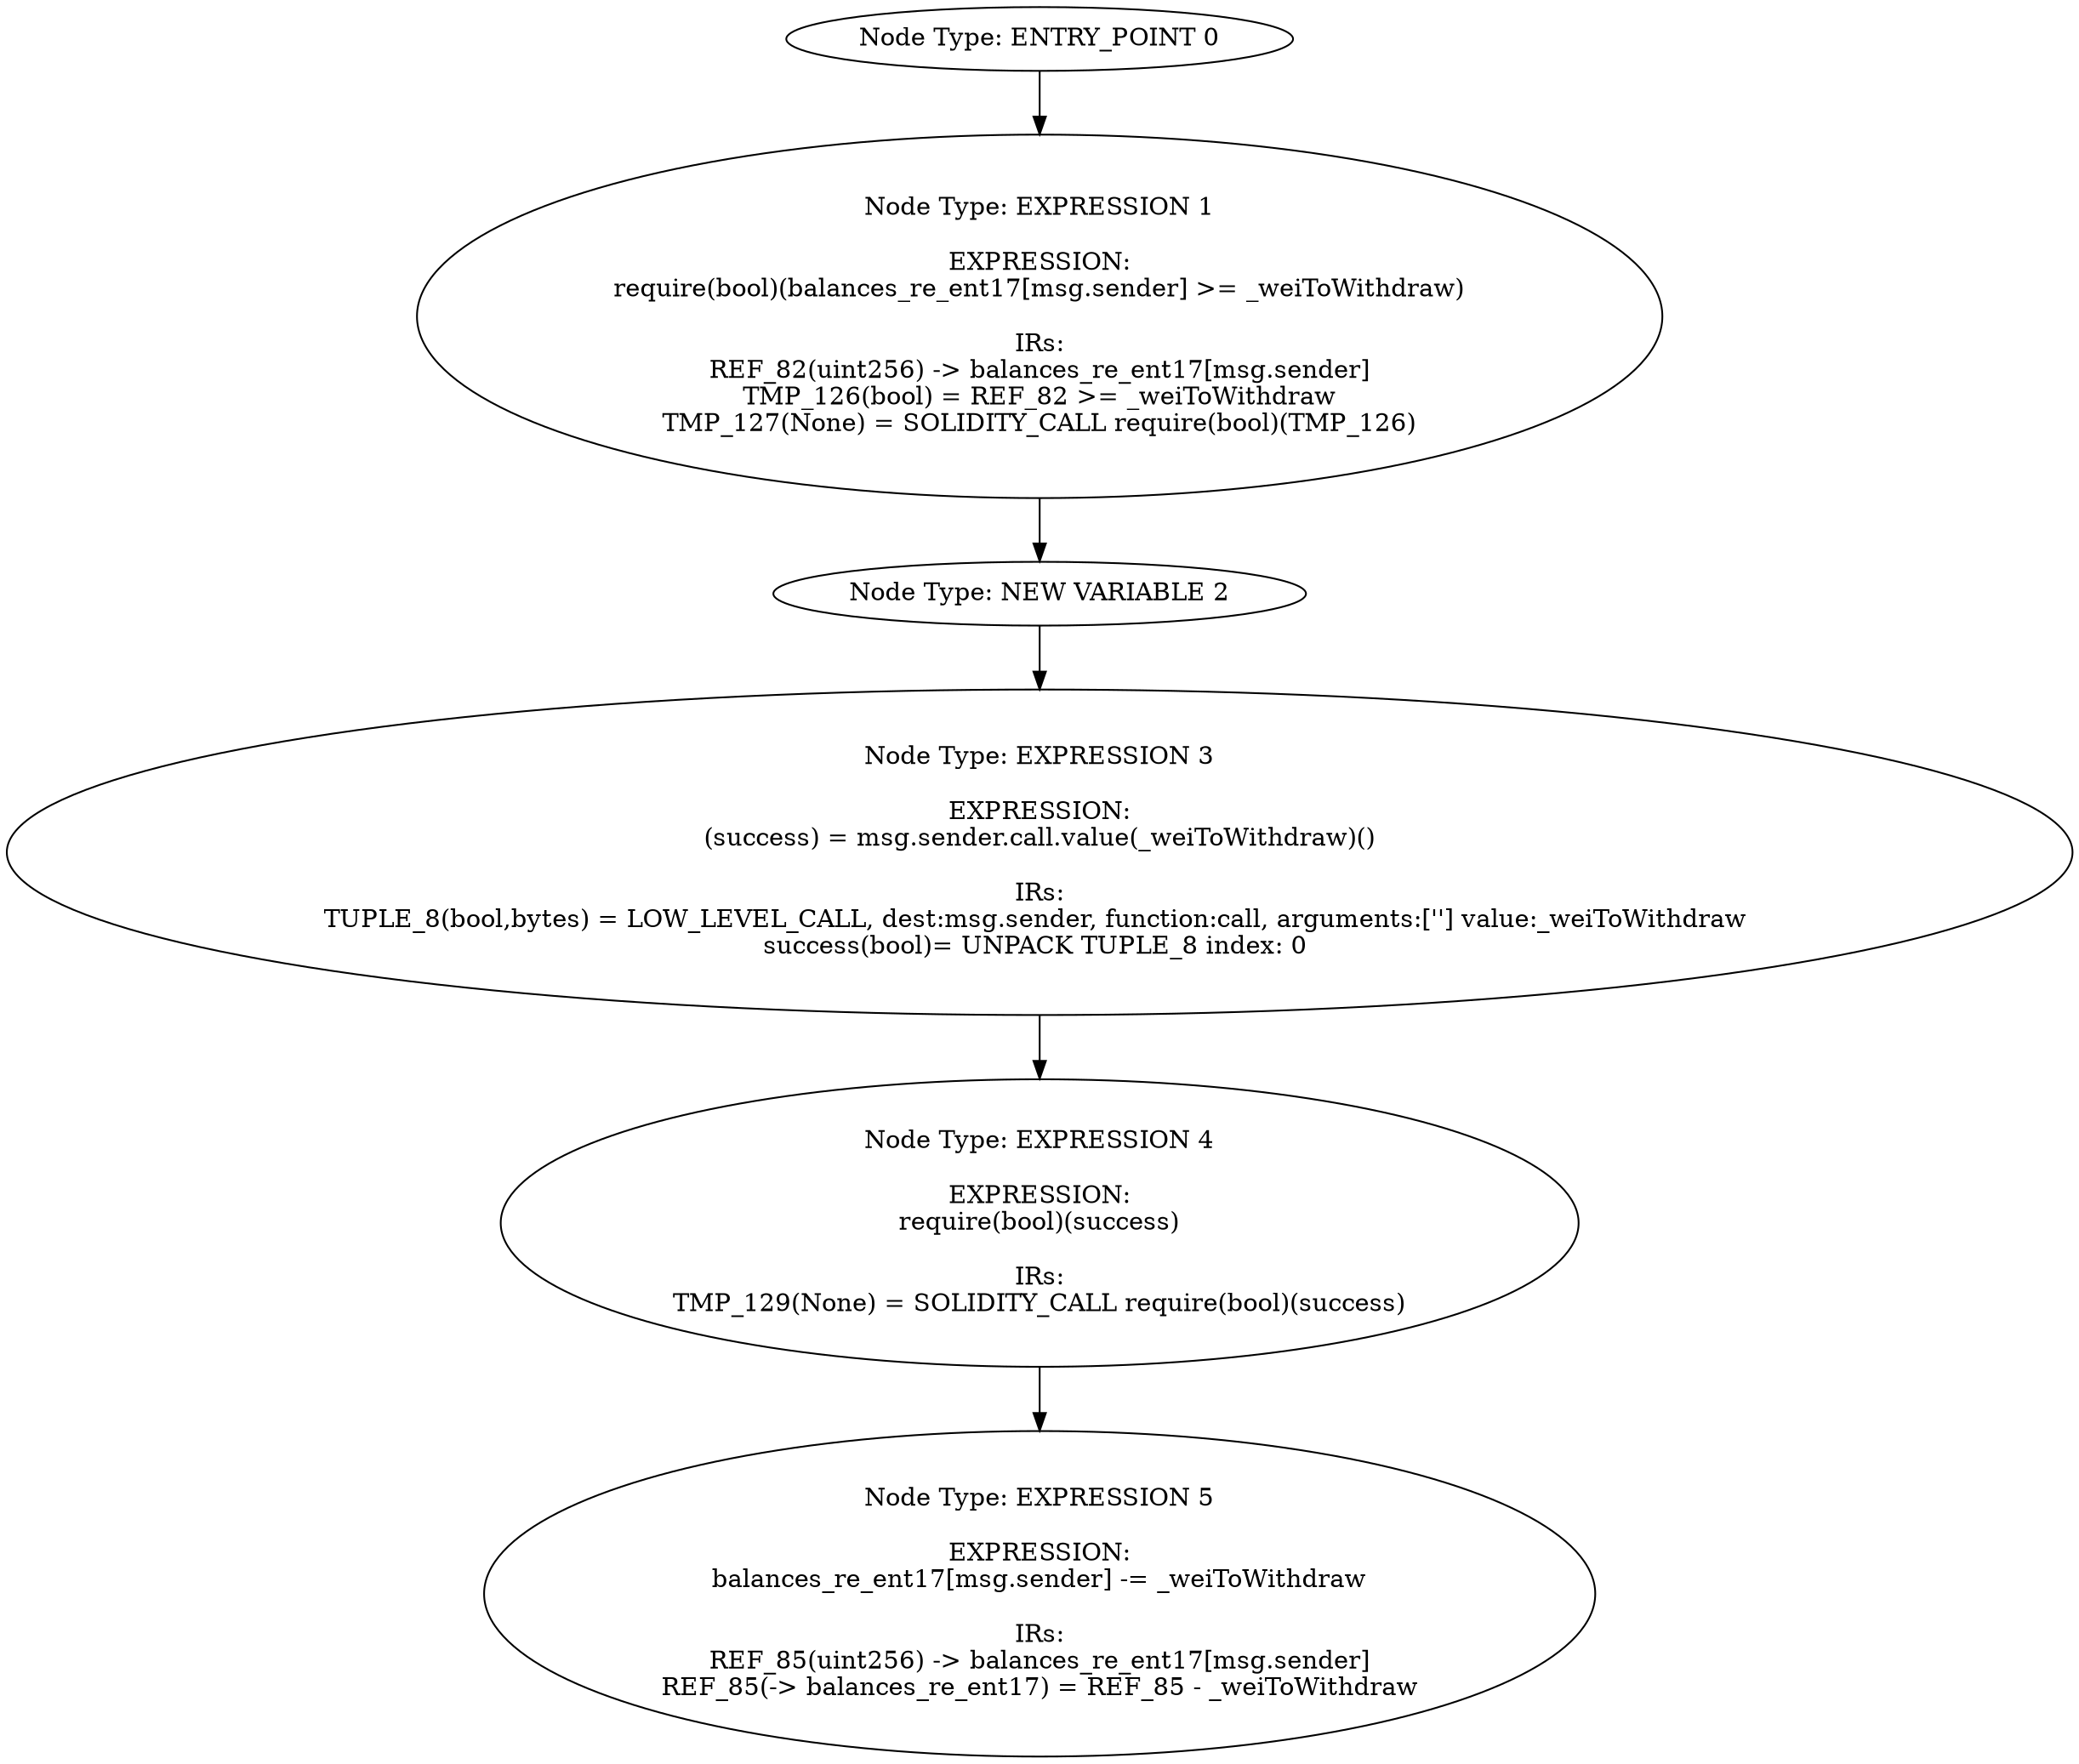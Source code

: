 digraph{
0[label="Node Type: ENTRY_POINT 0
"];
0->1;
1[label="Node Type: EXPRESSION 1

EXPRESSION:
require(bool)(balances_re_ent17[msg.sender] >= _weiToWithdraw)

IRs:
REF_82(uint256) -> balances_re_ent17[msg.sender]
TMP_126(bool) = REF_82 >= _weiToWithdraw
TMP_127(None) = SOLIDITY_CALL require(bool)(TMP_126)"];
1->2;
2[label="Node Type: NEW VARIABLE 2
"];
2->3;
3[label="Node Type: EXPRESSION 3

EXPRESSION:
(success) = msg.sender.call.value(_weiToWithdraw)()

IRs:
TUPLE_8(bool,bytes) = LOW_LEVEL_CALL, dest:msg.sender, function:call, arguments:[''] value:_weiToWithdraw 
success(bool)= UNPACK TUPLE_8 index: 0 "];
3->4;
4[label="Node Type: EXPRESSION 4

EXPRESSION:
require(bool)(success)

IRs:
TMP_129(None) = SOLIDITY_CALL require(bool)(success)"];
4->5;
5[label="Node Type: EXPRESSION 5

EXPRESSION:
balances_re_ent17[msg.sender] -= _weiToWithdraw

IRs:
REF_85(uint256) -> balances_re_ent17[msg.sender]
REF_85(-> balances_re_ent17) = REF_85 - _weiToWithdraw"];
}
